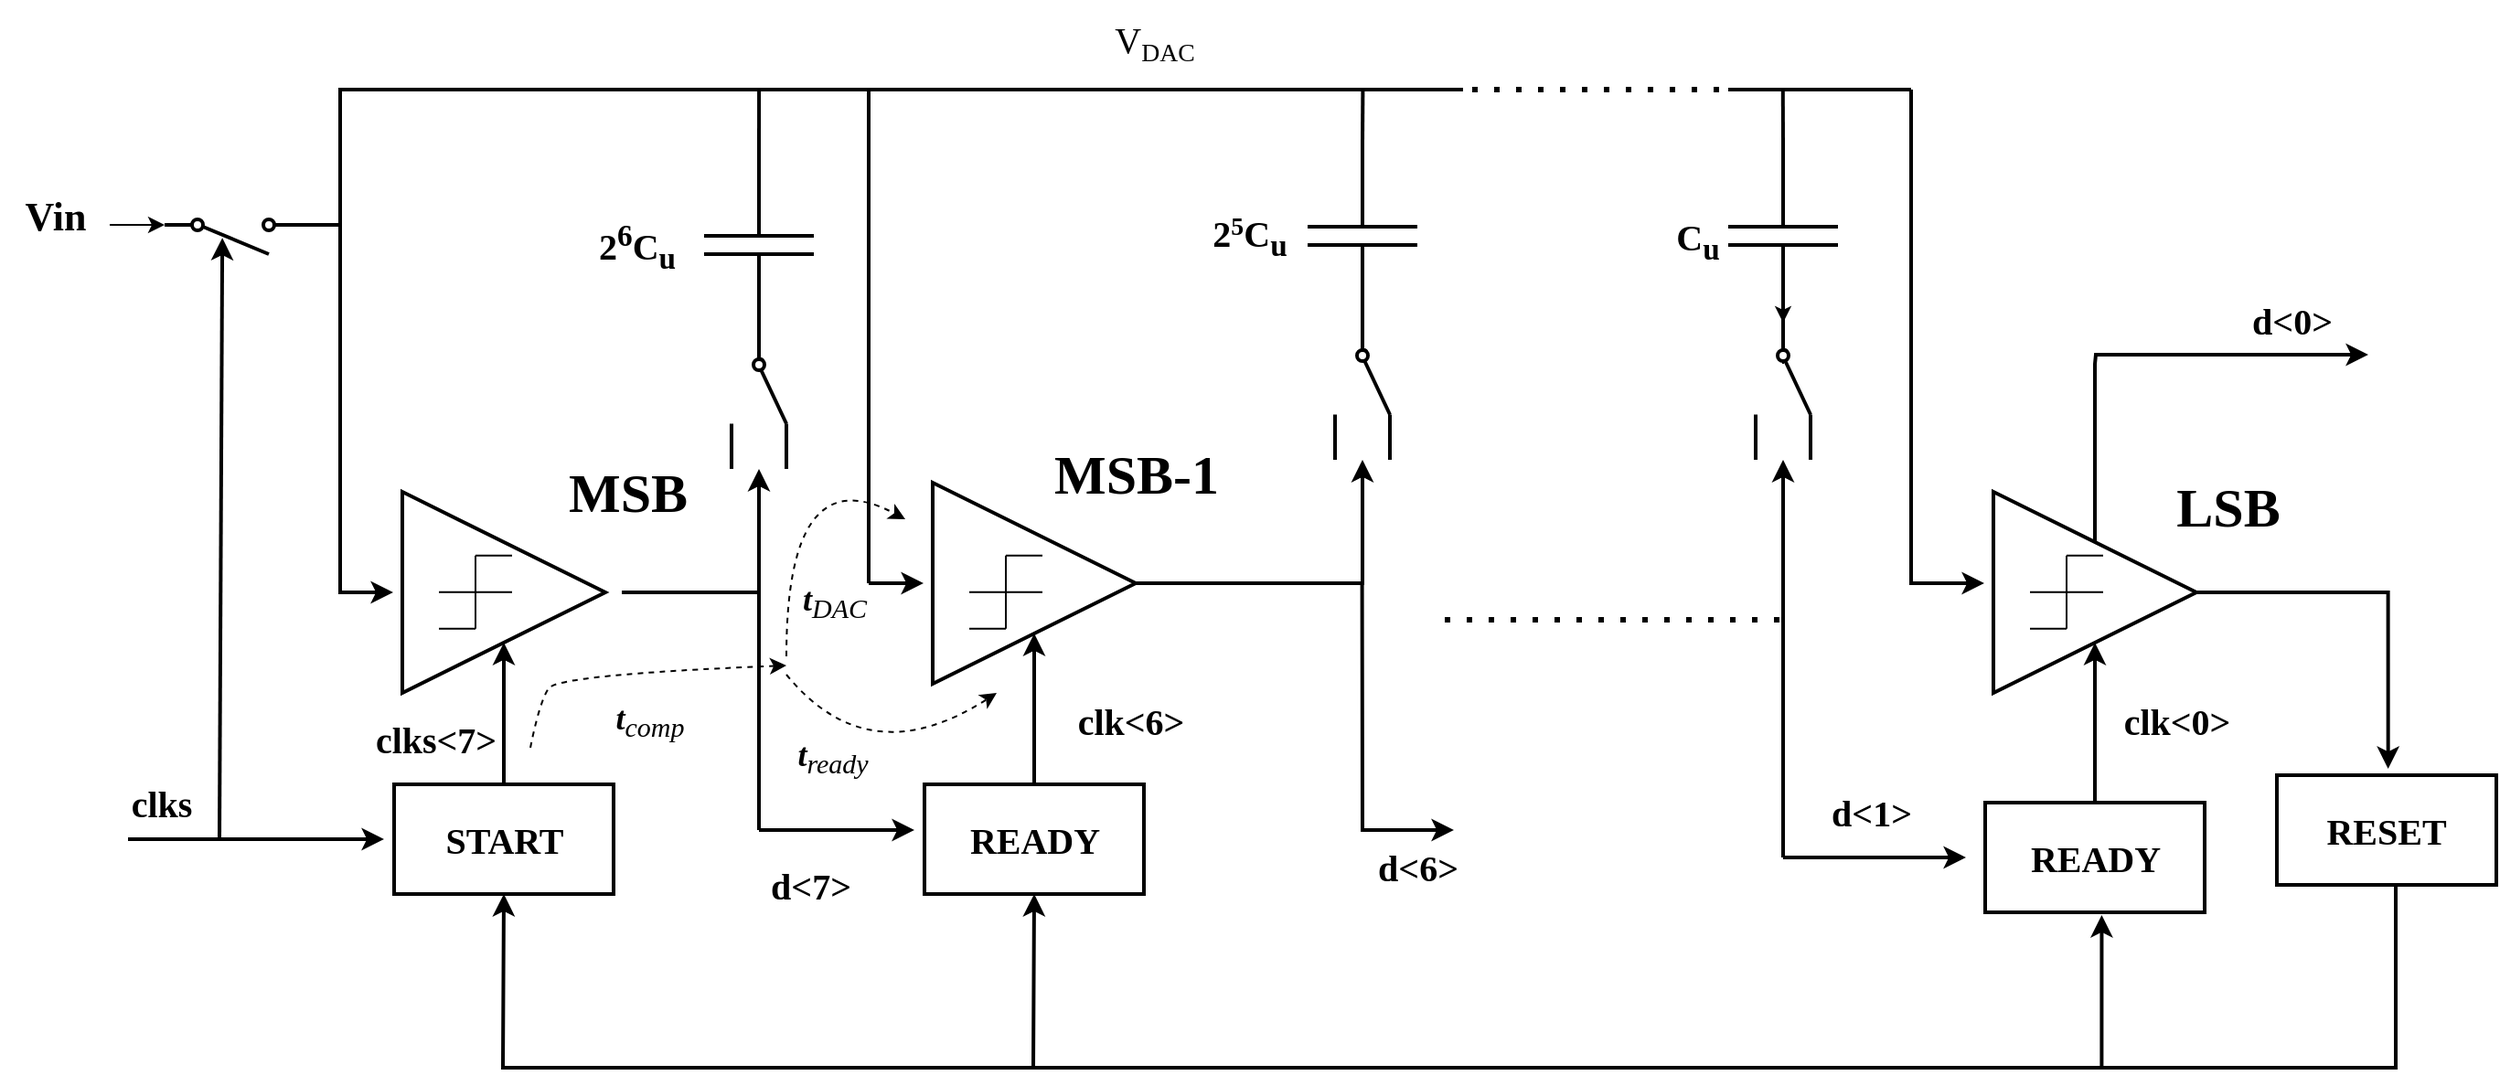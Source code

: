 <mxfile version="24.4.0" type="github">
  <diagram name="第 1 页" id="rRfl9mwUBugoD33uotSe">
    <mxGraphModel dx="1436" dy="715" grid="1" gridSize="5" guides="1" tooltips="1" connect="1" arrows="1" fold="1" page="1" pageScale="1" pageWidth="1654" pageHeight="2336" math="0" shadow="0">
      <root>
        <mxCell id="0" />
        <mxCell id="1" parent="0" />
        <mxCell id="vMDUBXKROZBvSZ6tEabD-2" value="" style="triangle;whiteSpace=wrap;html=1;strokeWidth=2;" parent="1" vertex="1">
          <mxGeometry x="240" y="320" width="111" height="110" as="geometry" />
        </mxCell>
        <mxCell id="vMDUBXKROZBvSZ6tEabD-12" value="" style="endArrow=none;html=1;rounded=0;" parent="1" edge="1">
          <mxGeometry width="50" height="50" relative="1" as="geometry">
            <mxPoint x="260" y="394.86" as="sourcePoint" />
            <mxPoint x="280" y="394.86" as="targetPoint" />
          </mxGeometry>
        </mxCell>
        <mxCell id="vMDUBXKROZBvSZ6tEabD-13" value="" style="endArrow=none;html=1;rounded=0;" parent="1" edge="1">
          <mxGeometry width="50" height="50" relative="1" as="geometry">
            <mxPoint x="280" y="394.86" as="sourcePoint" />
            <mxPoint x="280" y="354.86" as="targetPoint" />
          </mxGeometry>
        </mxCell>
        <mxCell id="vMDUBXKROZBvSZ6tEabD-15" value="" style="endArrow=none;html=1;rounded=0;" parent="1" edge="1">
          <mxGeometry width="50" height="50" relative="1" as="geometry">
            <mxPoint x="280" y="354.86" as="sourcePoint" />
            <mxPoint x="300" y="354.86" as="targetPoint" />
          </mxGeometry>
        </mxCell>
        <mxCell id="vMDUBXKROZBvSZ6tEabD-16" value="" style="endArrow=none;html=1;rounded=0;" parent="1" edge="1">
          <mxGeometry width="50" height="50" relative="1" as="geometry">
            <mxPoint x="260" y="374.86" as="sourcePoint" />
            <mxPoint x="300" y="374.86" as="targetPoint" />
          </mxGeometry>
        </mxCell>
        <mxCell id="vMDUBXKROZBvSZ6tEabD-67" style="edgeStyle=orthogonalEdgeStyle;rounded=0;orthogonalLoop=1;jettySize=auto;html=1;strokeWidth=2;" parent="1" source="vMDUBXKROZBvSZ6tEabD-17" target="vMDUBXKROZBvSZ6tEabD-58" edge="1">
          <mxGeometry relative="1" as="geometry">
            <mxPoint x="770" y="370" as="targetPoint" />
          </mxGeometry>
        </mxCell>
        <mxCell id="vMDUBXKROZBvSZ6tEabD-17" value="" style="triangle;whiteSpace=wrap;html=1;strokeWidth=2;" parent="1" vertex="1">
          <mxGeometry x="530" y="315" width="111" height="110" as="geometry" />
        </mxCell>
        <mxCell id="vMDUBXKROZBvSZ6tEabD-18" value="" style="endArrow=none;html=1;rounded=0;" parent="1" edge="1">
          <mxGeometry width="50" height="50" relative="1" as="geometry">
            <mxPoint x="550" y="394.86" as="sourcePoint" />
            <mxPoint x="570" y="394.86" as="targetPoint" />
          </mxGeometry>
        </mxCell>
        <mxCell id="vMDUBXKROZBvSZ6tEabD-19" value="" style="endArrow=none;html=1;rounded=0;" parent="1" edge="1">
          <mxGeometry width="50" height="50" relative="1" as="geometry">
            <mxPoint x="570" y="394.86" as="sourcePoint" />
            <mxPoint x="570" y="354.86" as="targetPoint" />
          </mxGeometry>
        </mxCell>
        <mxCell id="vMDUBXKROZBvSZ6tEabD-20" value="" style="endArrow=none;html=1;rounded=0;" parent="1" edge="1">
          <mxGeometry width="50" height="50" relative="1" as="geometry">
            <mxPoint x="570" y="354.86" as="sourcePoint" />
            <mxPoint x="590" y="354.86" as="targetPoint" />
          </mxGeometry>
        </mxCell>
        <mxCell id="vMDUBXKROZBvSZ6tEabD-21" value="" style="endArrow=none;html=1;rounded=0;" parent="1" edge="1">
          <mxGeometry width="50" height="50" relative="1" as="geometry">
            <mxPoint x="550" y="374.86" as="sourcePoint" />
            <mxPoint x="590" y="374.86" as="targetPoint" />
          </mxGeometry>
        </mxCell>
        <mxCell id="vMDUBXKROZBvSZ6tEabD-80" style="edgeStyle=orthogonalEdgeStyle;rounded=0;orthogonalLoop=1;jettySize=auto;html=1;entryX=0.507;entryY=-0.058;entryDx=0;entryDy=0;entryPerimeter=0;strokeWidth=2;" parent="1" source="vMDUBXKROZBvSZ6tEabD-22" target="vMDUBXKROZBvSZ6tEabD-74" edge="1">
          <mxGeometry relative="1" as="geometry">
            <mxPoint x="1430" y="375" as="targetPoint" />
          </mxGeometry>
        </mxCell>
        <mxCell id="JGOIGWKD4FAzwLr80Ks3-11" style="edgeStyle=orthogonalEdgeStyle;rounded=0;orthogonalLoop=1;jettySize=auto;html=1;strokeWidth=2;" edge="1" parent="1" source="vMDUBXKROZBvSZ6tEabD-22">
          <mxGeometry relative="1" as="geometry">
            <mxPoint x="1315" y="245" as="targetPoint" />
            <Array as="points">
              <mxPoint x="1166" y="250" />
              <mxPoint x="1166" y="250" />
            </Array>
          </mxGeometry>
        </mxCell>
        <mxCell id="vMDUBXKROZBvSZ6tEabD-22" value="" style="triangle;whiteSpace=wrap;html=1;strokeWidth=2;" parent="1" vertex="1">
          <mxGeometry x="1110" y="320" width="111" height="110" as="geometry" />
        </mxCell>
        <mxCell id="vMDUBXKROZBvSZ6tEabD-23" value="" style="endArrow=none;html=1;rounded=0;" parent="1" edge="1">
          <mxGeometry width="50" height="50" relative="1" as="geometry">
            <mxPoint x="1130" y="394.86" as="sourcePoint" />
            <mxPoint x="1150" y="394.86" as="targetPoint" />
          </mxGeometry>
        </mxCell>
        <mxCell id="vMDUBXKROZBvSZ6tEabD-24" value="" style="endArrow=none;html=1;rounded=0;" parent="1" edge="1">
          <mxGeometry width="50" height="50" relative="1" as="geometry">
            <mxPoint x="1150" y="394.86" as="sourcePoint" />
            <mxPoint x="1150" y="354.86" as="targetPoint" />
          </mxGeometry>
        </mxCell>
        <mxCell id="vMDUBXKROZBvSZ6tEabD-25" value="" style="endArrow=none;html=1;rounded=0;" parent="1" edge="1">
          <mxGeometry width="50" height="50" relative="1" as="geometry">
            <mxPoint x="1150" y="354.86" as="sourcePoint" />
            <mxPoint x="1170" y="354.86" as="targetPoint" />
          </mxGeometry>
        </mxCell>
        <mxCell id="vMDUBXKROZBvSZ6tEabD-26" value="" style="endArrow=none;html=1;rounded=0;" parent="1" edge="1">
          <mxGeometry width="50" height="50" relative="1" as="geometry">
            <mxPoint x="1130" y="374.86" as="sourcePoint" />
            <mxPoint x="1170" y="374.86" as="targetPoint" />
          </mxGeometry>
        </mxCell>
        <mxCell id="vMDUBXKROZBvSZ6tEabD-45" style="edgeStyle=orthogonalEdgeStyle;rounded=0;orthogonalLoop=1;jettySize=auto;html=1;strokeWidth=2;exitX=0;exitY=0.8;exitDx=0;exitDy=0;" parent="1" source="vMDUBXKROZBvSZ6tEabD-31" edge="1">
          <mxGeometry relative="1" as="geometry">
            <mxPoint x="235" y="375" as="targetPoint" />
            <mxPoint x="186" y="174" as="sourcePoint" />
            <Array as="points">
              <mxPoint x="206" y="174" />
              <mxPoint x="206" y="375" />
            </Array>
          </mxGeometry>
        </mxCell>
        <mxCell id="vMDUBXKROZBvSZ6tEabD-31" value="" style="html=1;shape=mxgraph.electrical.electro-mechanical.singleSwitch;aspect=fixed;elSwitchState=off;direction=west;flipH=1;strokeWidth=2;" parent="1" vertex="1">
          <mxGeometry x="110" y="170" width="75" height="20" as="geometry" />
        </mxCell>
        <mxCell id="vMDUBXKROZBvSZ6tEabD-37" style="edgeStyle=orthogonalEdgeStyle;rounded=0;orthogonalLoop=1;jettySize=auto;html=1;strokeWidth=2;" parent="1" source="vMDUBXKROZBvSZ6tEabD-32" target="vMDUBXKROZBvSZ6tEabD-2" edge="1">
          <mxGeometry relative="1" as="geometry" />
        </mxCell>
        <mxCell id="vMDUBXKROZBvSZ6tEabD-32" value="START" style="rounded=0;whiteSpace=wrap;html=1;fontFamily=Times New Roman;fontStyle=1;fontSize=20;strokeWidth=2;" parent="1" vertex="1">
          <mxGeometry x="235.5" y="480" width="120" height="60" as="geometry" />
        </mxCell>
        <mxCell id="vMDUBXKROZBvSZ6tEabD-38" style="edgeStyle=orthogonalEdgeStyle;rounded=0;orthogonalLoop=1;jettySize=auto;html=1;strokeWidth=2;" parent="1" source="vMDUBXKROZBvSZ6tEabD-34" target="vMDUBXKROZBvSZ6tEabD-17" edge="1">
          <mxGeometry relative="1" as="geometry" />
        </mxCell>
        <mxCell id="vMDUBXKROZBvSZ6tEabD-34" value="READY" style="rounded=0;whiteSpace=wrap;html=1;fontFamily=Times New Roman;fontStyle=1;fontSize=20;strokeWidth=2;" parent="1" vertex="1">
          <mxGeometry x="525.5" y="480" width="120" height="60" as="geometry" />
        </mxCell>
        <mxCell id="vMDUBXKROZBvSZ6tEabD-36" style="edgeStyle=orthogonalEdgeStyle;rounded=0;orthogonalLoop=1;jettySize=auto;html=1;strokeWidth=2;" parent="1" source="vMDUBXKROZBvSZ6tEabD-35" target="vMDUBXKROZBvSZ6tEabD-22" edge="1">
          <mxGeometry relative="1" as="geometry" />
        </mxCell>
        <mxCell id="vMDUBXKROZBvSZ6tEabD-35" value="READY" style="rounded=0;whiteSpace=wrap;html=1;fontFamily=Times New Roman;fontStyle=1;fontSize=20;strokeWidth=2;" parent="1" vertex="1">
          <mxGeometry x="1105.5" y="490" width="120" height="60" as="geometry" />
        </mxCell>
        <mxCell id="vMDUBXKROZBvSZ6tEabD-39" value="" style="endArrow=classic;html=1;rounded=0;fontSize=14;strokeWidth=2;" parent="1" edge="1">
          <mxGeometry width="50" height="50" relative="1" as="geometry">
            <mxPoint x="90" y="510" as="sourcePoint" />
            <mxPoint x="230" y="510" as="targetPoint" />
          </mxGeometry>
        </mxCell>
        <mxCell id="vMDUBXKROZBvSZ6tEabD-41" value="" style="endArrow=classic;html=1;rounded=0;entryX=0.421;entryY=0.446;entryDx=0;entryDy=0;entryPerimeter=0;endFill=1;strokeWidth=2;" parent="1" target="vMDUBXKROZBvSZ6tEabD-31" edge="1">
          <mxGeometry width="50" height="50" relative="1" as="geometry">
            <mxPoint x="140" y="510" as="sourcePoint" />
            <mxPoint x="190" y="460" as="targetPoint" />
          </mxGeometry>
        </mxCell>
        <mxCell id="vMDUBXKROZBvSZ6tEabD-43" style="edgeStyle=orthogonalEdgeStyle;rounded=0;orthogonalLoop=1;jettySize=auto;html=1;entryX=1;entryY=0.8;entryDx=0;entryDy=0;" parent="1" source="vMDUBXKROZBvSZ6tEabD-42" target="vMDUBXKROZBvSZ6tEabD-31" edge="1">
          <mxGeometry relative="1" as="geometry">
            <mxPoint x="90" y="174" as="sourcePoint" />
            <Array as="points">
              <mxPoint x="90" y="174" />
              <mxPoint x="90" y="174" />
            </Array>
          </mxGeometry>
        </mxCell>
        <mxCell id="vMDUBXKROZBvSZ6tEabD-42" value="Vin" style="text;html=1;align=center;verticalAlign=middle;resizable=0;points=[];autosize=1;strokeColor=none;fillColor=none;fontFamily=Times New Roman;fontSize=22;fontStyle=1" parent="1" vertex="1">
          <mxGeometry x="20" y="150" width="60" height="40" as="geometry" />
        </mxCell>
        <mxCell id="vMDUBXKROZBvSZ6tEabD-46" value="" style="endArrow=none;html=1;rounded=0;strokeWidth=2;" parent="1" edge="1">
          <mxGeometry width="50" height="50" relative="1" as="geometry">
            <mxPoint x="206" y="175" as="sourcePoint" />
            <mxPoint x="206" y="100" as="targetPoint" />
          </mxGeometry>
        </mxCell>
        <mxCell id="vMDUBXKROZBvSZ6tEabD-47" value="" style="endArrow=none;html=1;rounded=0;strokeWidth=2;" parent="1" edge="1">
          <mxGeometry width="50" height="50" relative="1" as="geometry">
            <mxPoint x="205" y="100" as="sourcePoint" />
            <mxPoint x="435" y="100" as="targetPoint" />
          </mxGeometry>
        </mxCell>
        <mxCell id="vMDUBXKROZBvSZ6tEabD-50" style="edgeStyle=orthogonalEdgeStyle;rounded=0;orthogonalLoop=1;jettySize=auto;html=1;exitX=0;exitY=0.5;exitDx=0;exitDy=0;exitPerimeter=0;endArrow=none;endFill=0;strokeWidth=2;" parent="1" source="vMDUBXKROZBvSZ6tEabD-48" edge="1">
          <mxGeometry relative="1" as="geometry">
            <mxPoint x="435.039" y="100" as="targetPoint" />
          </mxGeometry>
        </mxCell>
        <mxCell id="vMDUBXKROZBvSZ6tEabD-48" value="c" style="pointerEvents=1;verticalLabelPosition=bottom;shadow=0;dashed=0;align=center;html=1;verticalAlign=top;shape=mxgraph.electrical.capacitors.capacitor_1;direction=south;strokeWidth=2;" parent="1" vertex="1">
          <mxGeometry x="405" y="135" width="60" height="100" as="geometry" />
        </mxCell>
        <mxCell id="vMDUBXKROZBvSZ6tEabD-53" value="" style="pointerEvents=1;verticalLabelPosition=bottom;shadow=0;dashed=0;align=center;html=1;verticalAlign=top;shape=mxgraph.electrical.electro-mechanical.twoWayContact2;elSwitchState=1;direction=south;strokeWidth=2;" parent="1" vertex="1">
          <mxGeometry x="420" y="232.5" width="30" height="75" as="geometry" />
        </mxCell>
        <mxCell id="vMDUBXKROZBvSZ6tEabD-55" value="" style="endArrow=none;html=1;rounded=0;strokeWidth=2;" parent="1" edge="1">
          <mxGeometry width="50" height="50" relative="1" as="geometry">
            <mxPoint x="360" y="375" as="sourcePoint" />
            <mxPoint x="435" y="375" as="targetPoint" />
          </mxGeometry>
        </mxCell>
        <mxCell id="vMDUBXKROZBvSZ6tEabD-56" value="" style="endArrow=classic;html=1;rounded=0;strokeWidth=2;" parent="1" target="vMDUBXKROZBvSZ6tEabD-53" edge="1">
          <mxGeometry width="50" height="50" relative="1" as="geometry">
            <mxPoint x="435" y="375" as="sourcePoint" />
            <mxPoint x="432.5" y="307.5" as="targetPoint" />
          </mxGeometry>
        </mxCell>
        <mxCell id="vMDUBXKROZBvSZ6tEabD-69" style="edgeStyle=orthogonalEdgeStyle;rounded=0;orthogonalLoop=1;jettySize=auto;html=1;exitX=0;exitY=0.5;exitDx=0;exitDy=0;exitPerimeter=0;endArrow=none;endFill=0;strokeWidth=2;" parent="1" source="vMDUBXKROZBvSZ6tEabD-57" edge="1">
          <mxGeometry relative="1" as="geometry">
            <mxPoint x="765.2" y="100" as="targetPoint" />
          </mxGeometry>
        </mxCell>
        <mxCell id="vMDUBXKROZBvSZ6tEabD-57" value="c" style="pointerEvents=1;verticalLabelPosition=bottom;shadow=0;dashed=0;align=center;html=1;verticalAlign=top;shape=mxgraph.electrical.capacitors.capacitor_1;direction=south;strokeWidth=2;" parent="1" vertex="1">
          <mxGeometry x="735" y="130" width="60" height="100" as="geometry" />
        </mxCell>
        <mxCell id="vMDUBXKROZBvSZ6tEabD-58" value="" style="pointerEvents=1;verticalLabelPosition=bottom;shadow=0;dashed=0;align=center;html=1;verticalAlign=top;shape=mxgraph.electrical.electro-mechanical.twoWayContact2;elSwitchState=1;direction=south;strokeWidth=2;" parent="1" vertex="1">
          <mxGeometry x="750" y="227.5" width="30" height="75" as="geometry" />
        </mxCell>
        <mxCell id="vMDUBXKROZBvSZ6tEabD-70" style="edgeStyle=orthogonalEdgeStyle;rounded=0;orthogonalLoop=1;jettySize=auto;html=1;exitX=0;exitY=0.5;exitDx=0;exitDy=0;exitPerimeter=0;endArrow=none;endFill=0;strokeWidth=2;" parent="1" source="vMDUBXKROZBvSZ6tEabD-59" edge="1">
          <mxGeometry relative="1" as="geometry">
            <mxPoint x="994.889" y="100" as="targetPoint" />
          </mxGeometry>
        </mxCell>
        <mxCell id="vMDUBXKROZBvSZ6tEabD-76" style="edgeStyle=orthogonalEdgeStyle;rounded=0;orthogonalLoop=1;jettySize=auto;html=1;" parent="1" source="vMDUBXKROZBvSZ6tEabD-59" target="vMDUBXKROZBvSZ6tEabD-60" edge="1">
          <mxGeometry relative="1" as="geometry" />
        </mxCell>
        <mxCell id="vMDUBXKROZBvSZ6tEabD-59" value="c" style="pointerEvents=1;verticalLabelPosition=bottom;shadow=0;dashed=0;align=center;html=1;verticalAlign=top;shape=mxgraph.electrical.capacitors.capacitor_1;direction=south;strokeWidth=2;" parent="1" vertex="1">
          <mxGeometry x="965" y="130" width="60" height="100" as="geometry" />
        </mxCell>
        <mxCell id="vMDUBXKROZBvSZ6tEabD-60" value="" style="pointerEvents=1;verticalLabelPosition=bottom;shadow=0;dashed=0;align=center;html=1;verticalAlign=top;shape=mxgraph.electrical.electro-mechanical.twoWayContact2;elSwitchState=1;direction=south;strokeWidth=2;" parent="1" vertex="1">
          <mxGeometry x="980" y="227.5" width="30" height="75" as="geometry" />
        </mxCell>
        <mxCell id="vMDUBXKROZBvSZ6tEabD-61" value="" style="endArrow=none;html=1;rounded=0;strokeWidth=2;" parent="1" edge="1">
          <mxGeometry width="50" height="50" relative="1" as="geometry">
            <mxPoint x="435" y="505" as="sourcePoint" />
            <mxPoint x="435" y="375" as="targetPoint" />
          </mxGeometry>
        </mxCell>
        <mxCell id="vMDUBXKROZBvSZ6tEabD-62" value="" style="endArrow=classic;html=1;rounded=0;strokeWidth=2;" parent="1" edge="1">
          <mxGeometry width="50" height="50" relative="1" as="geometry">
            <mxPoint x="435" y="505" as="sourcePoint" />
            <mxPoint x="520" y="505" as="targetPoint" />
          </mxGeometry>
        </mxCell>
        <mxCell id="vMDUBXKROZBvSZ6tEabD-63" value="" style="endArrow=none;html=1;rounded=0;strokeWidth=2;" parent="1" edge="1">
          <mxGeometry width="50" height="50" relative="1" as="geometry">
            <mxPoint x="435" y="100" as="sourcePoint" />
            <mxPoint x="820" y="100" as="targetPoint" />
          </mxGeometry>
        </mxCell>
        <mxCell id="vMDUBXKROZBvSZ6tEabD-65" value="" style="endArrow=none;html=1;rounded=0;strokeWidth=2;" parent="1" edge="1">
          <mxGeometry width="50" height="50" relative="1" as="geometry">
            <mxPoint x="495" y="370" as="sourcePoint" />
            <mxPoint x="495" y="100" as="targetPoint" />
          </mxGeometry>
        </mxCell>
        <mxCell id="vMDUBXKROZBvSZ6tEabD-66" value="" style="endArrow=classic;html=1;rounded=0;strokeWidth=2;" parent="1" edge="1">
          <mxGeometry width="50" height="50" relative="1" as="geometry">
            <mxPoint x="495" y="370" as="sourcePoint" />
            <mxPoint x="525" y="370" as="targetPoint" />
          </mxGeometry>
        </mxCell>
        <mxCell id="vMDUBXKROZBvSZ6tEabD-68" value="" style="endArrow=none;dashed=1;html=1;dashPattern=1 3;strokeWidth=3;rounded=0;" parent="1" edge="1">
          <mxGeometry width="50" height="50" relative="1" as="geometry">
            <mxPoint x="810" y="390" as="sourcePoint" />
            <mxPoint x="995" y="390" as="targetPoint" />
          </mxGeometry>
        </mxCell>
        <mxCell id="vMDUBXKROZBvSZ6tEabD-71" value="" style="endArrow=classic;html=1;rounded=0;strokeWidth=2;" parent="1" edge="1">
          <mxGeometry width="50" height="50" relative="1" as="geometry">
            <mxPoint x="764.8" y="370" as="sourcePoint" />
            <mxPoint x="815" y="505" as="targetPoint" />
            <Array as="points">
              <mxPoint x="765" y="505" />
            </Array>
          </mxGeometry>
        </mxCell>
        <mxCell id="vMDUBXKROZBvSZ6tEabD-72" value="" style="endArrow=classic;html=1;rounded=0;strokeWidth=2;" parent="1" target="vMDUBXKROZBvSZ6tEabD-60" edge="1">
          <mxGeometry width="50" height="50" relative="1" as="geometry">
            <mxPoint x="995" y="520" as="sourcePoint" />
            <mxPoint x="1040" y="455" as="targetPoint" />
          </mxGeometry>
        </mxCell>
        <mxCell id="vMDUBXKROZBvSZ6tEabD-73" value="" style="endArrow=classic;html=1;rounded=0;strokeWidth=2;" parent="1" edge="1">
          <mxGeometry width="50" height="50" relative="1" as="geometry">
            <mxPoint x="995" y="520" as="sourcePoint" />
            <mxPoint x="1095" y="520" as="targetPoint" />
          </mxGeometry>
        </mxCell>
        <mxCell id="vMDUBXKROZBvSZ6tEabD-82" style="edgeStyle=orthogonalEdgeStyle;rounded=0;orthogonalLoop=1;jettySize=auto;html=1;entryX=0.531;entryY=1.025;entryDx=0;entryDy=0;entryPerimeter=0;strokeWidth=2;" parent="1" source="vMDUBXKROZBvSZ6tEabD-74" target="vMDUBXKROZBvSZ6tEabD-35" edge="1">
          <mxGeometry relative="1" as="geometry">
            <mxPoint x="1400" y="620" as="targetPoint" />
            <Array as="points">
              <mxPoint x="1330" y="635" />
              <mxPoint x="1169" y="635" />
            </Array>
          </mxGeometry>
        </mxCell>
        <mxCell id="vMDUBXKROZBvSZ6tEabD-74" value="RESET" style="rounded=0;whiteSpace=wrap;html=1;fontFamily=Times New Roman;fontStyle=1;fontSize=20;strokeWidth=2;" parent="1" vertex="1">
          <mxGeometry x="1265" y="475" width="120" height="60" as="geometry" />
        </mxCell>
        <mxCell id="vMDUBXKROZBvSZ6tEabD-77" value="" style="endArrow=none;dashed=1;html=1;dashPattern=1 3;strokeWidth=3;rounded=0;" parent="1" edge="1">
          <mxGeometry width="50" height="50" relative="1" as="geometry">
            <mxPoint x="825" y="100" as="sourcePoint" />
            <mxPoint x="960" y="100" as="targetPoint" />
          </mxGeometry>
        </mxCell>
        <mxCell id="vMDUBXKROZBvSZ6tEabD-78" value="" style="endArrow=none;html=1;rounded=0;strokeWidth=2;" parent="1" edge="1">
          <mxGeometry width="50" height="50" relative="1" as="geometry">
            <mxPoint x="1065" y="100" as="sourcePoint" />
            <mxPoint x="965" y="100" as="targetPoint" />
          </mxGeometry>
        </mxCell>
        <mxCell id="vMDUBXKROZBvSZ6tEabD-79" value="" style="endArrow=classic;html=1;rounded=0;strokeWidth=2;" parent="1" edge="1">
          <mxGeometry width="50" height="50" relative="1" as="geometry">
            <mxPoint x="1065" y="100" as="sourcePoint" />
            <mxPoint x="1105" y="370" as="targetPoint" />
            <Array as="points">
              <mxPoint x="1065" y="370" />
            </Array>
          </mxGeometry>
        </mxCell>
        <mxCell id="vMDUBXKROZBvSZ6tEabD-83" value="" style="endArrow=classic;html=1;rounded=0;entryX=0.5;entryY=1;entryDx=0;entryDy=0;strokeWidth=2;" parent="1" target="vMDUBXKROZBvSZ6tEabD-34" edge="1">
          <mxGeometry width="50" height="50" relative="1" as="geometry">
            <mxPoint x="1170" y="635" as="sourcePoint" />
            <mxPoint x="575" y="635" as="targetPoint" />
            <Array as="points">
              <mxPoint x="585" y="635" />
            </Array>
          </mxGeometry>
        </mxCell>
        <mxCell id="vMDUBXKROZBvSZ6tEabD-84" value="" style="endArrow=classic;html=1;rounded=0;entryX=0.5;entryY=1;entryDx=0;entryDy=0;strokeWidth=2;" parent="1" target="vMDUBXKROZBvSZ6tEabD-32" edge="1">
          <mxGeometry width="50" height="50" relative="1" as="geometry">
            <mxPoint x="585" y="635" as="sourcePoint" />
            <mxPoint x="285" y="635" as="targetPoint" />
            <Array as="points">
              <mxPoint x="295" y="635" />
            </Array>
          </mxGeometry>
        </mxCell>
        <mxCell id="vMDUBXKROZBvSZ6tEabD-85" value="" style="curved=1;endArrow=classic;html=1;rounded=0;dashed=1;" parent="1" edge="1">
          <mxGeometry width="50" height="50" relative="1" as="geometry">
            <mxPoint x="310" y="460" as="sourcePoint" />
            <mxPoint x="450" y="415" as="targetPoint" />
            <Array as="points">
              <mxPoint x="315" y="435" />
              <mxPoint x="325" y="420" />
            </Array>
          </mxGeometry>
        </mxCell>
        <mxCell id="vMDUBXKROZBvSZ6tEabD-86" value="" style="curved=1;endArrow=classic;html=1;rounded=0;dashed=1;" parent="1" edge="1">
          <mxGeometry width="50" height="50" relative="1" as="geometry">
            <mxPoint x="450" y="410" as="sourcePoint" />
            <mxPoint x="515" y="335" as="targetPoint" />
            <Array as="points">
              <mxPoint x="450" y="300" />
            </Array>
          </mxGeometry>
        </mxCell>
        <mxCell id="vMDUBXKROZBvSZ6tEabD-87" value="" style="curved=1;endArrow=classic;html=1;rounded=0;dashed=1;" parent="1" edge="1">
          <mxGeometry width="50" height="50" relative="1" as="geometry">
            <mxPoint x="450" y="420" as="sourcePoint" />
            <mxPoint x="565" y="430" as="targetPoint" />
            <Array as="points">
              <mxPoint x="495" y="475" />
            </Array>
          </mxGeometry>
        </mxCell>
        <mxCell id="vMDUBXKROZBvSZ6tEabD-88" value="V&lt;span style=&quot;font-size: 16.667px;&quot;&gt;&lt;sub&gt;DAC&lt;/sub&gt;&lt;/span&gt;" style="text;html=1;align=center;verticalAlign=middle;resizable=0;points=[];autosize=1;strokeColor=none;fillColor=none;fontFamily=Times New Roman;fontSize=20;" parent="1" vertex="1">
          <mxGeometry x="618" y="51" width="65" height="45" as="geometry" />
        </mxCell>
        <mxCell id="vMDUBXKROZBvSZ6tEabD-89" value="&lt;i style=&quot;&quot;&gt;&lt;b style=&quot;&quot;&gt;&lt;font style=&quot;font-size: 18px;&quot;&gt;t&lt;/font&gt;&lt;/b&gt;&lt;sub style=&quot;font-size: 15px;&quot;&gt;comp&lt;/sub&gt;&lt;/i&gt;" style="text;html=1;align=center;verticalAlign=middle;resizable=0;points=[];autosize=1;strokeColor=none;fillColor=none;fontFamily=Times New Roman;fontSize=15;" parent="1" vertex="1">
          <mxGeometry x="345" y="425" width="60" height="40" as="geometry" />
        </mxCell>
        <mxCell id="vMDUBXKROZBvSZ6tEabD-90" value="&lt;i style=&quot;&quot;&gt;&lt;b style=&quot;&quot;&gt;&lt;font style=&quot;font-size: 18px;&quot;&gt;t&lt;/font&gt;&lt;/b&gt;&lt;sub style=&quot;font-size: 15px;&quot;&gt;DAC&lt;/sub&gt;&lt;/i&gt;" style="text;html=1;align=center;verticalAlign=middle;resizable=0;points=[];autosize=1;strokeColor=none;fillColor=none;fontFamily=Times New Roman;fontSize=15;" parent="1" vertex="1">
          <mxGeometry x="448" y="360" width="55" height="40" as="geometry" />
        </mxCell>
        <mxCell id="vMDUBXKROZBvSZ6tEabD-91" value="&lt;i style=&quot;&quot;&gt;&lt;b style=&quot;&quot;&gt;&lt;font style=&quot;font-size: 18px;&quot;&gt;t&lt;/font&gt;&lt;/b&gt;&lt;sub style=&quot;font-size: 15px;&quot;&gt;ready&lt;/sub&gt;&lt;/i&gt;" style="text;html=1;align=center;verticalAlign=middle;resizable=0;points=[];autosize=1;strokeColor=none;fillColor=none;fontFamily=Times New Roman;fontSize=15;" parent="1" vertex="1">
          <mxGeometry x="445" y="445" width="60" height="40" as="geometry" />
        </mxCell>
        <mxCell id="vMDUBXKROZBvSZ6tEabD-92" value="clks" style="text;html=1;align=center;verticalAlign=middle;resizable=0;points=[];autosize=1;strokeColor=none;fillColor=none;fontFamily=Times New Roman;fontSize=20;fontStyle=1" parent="1" vertex="1">
          <mxGeometry x="80" y="470" width="55" height="40" as="geometry" />
        </mxCell>
        <mxCell id="JGOIGWKD4FAzwLr80Ks3-1" value="d&amp;lt;7&amp;gt;" style="text;html=1;align=center;verticalAlign=middle;resizable=0;points=[];autosize=1;strokeColor=none;fillColor=none;fontFamily=Times New Roman;fontStyle=1;fontSize=20;" vertex="1" parent="1">
          <mxGeometry x="430" y="515" width="65" height="40" as="geometry" />
        </mxCell>
        <mxCell id="JGOIGWKD4FAzwLr80Ks3-3" value="d&amp;lt;6&amp;gt;" style="text;html=1;align=center;verticalAlign=middle;resizable=0;points=[];autosize=1;strokeColor=none;fillColor=none;fontFamily=Times New Roman;fontStyle=1;fontSize=20;" vertex="1" parent="1">
          <mxGeometry x="762" y="505" width="65" height="40" as="geometry" />
        </mxCell>
        <mxCell id="JGOIGWKD4FAzwLr80Ks3-4" value="clk&amp;lt;6&amp;gt;" style="text;html=1;align=center;verticalAlign=middle;resizable=0;points=[];autosize=1;strokeColor=none;fillColor=none;fontFamily=Times New Roman;fontStyle=1;fontSize=20;" vertex="1" parent="1">
          <mxGeometry x="598" y="425" width="80" height="40" as="geometry" />
        </mxCell>
        <mxCell id="JGOIGWKD4FAzwLr80Ks3-5" value="clks&amp;lt;7&amp;gt;" style="text;html=1;align=center;verticalAlign=middle;resizable=0;points=[];autosize=1;strokeColor=none;fillColor=none;fontFamily=Times New Roman;fontStyle=1;fontSize=20;" vertex="1" parent="1">
          <mxGeometry x="215" y="435" width="85" height="40" as="geometry" />
        </mxCell>
        <mxCell id="JGOIGWKD4FAzwLr80Ks3-6" value="&lt;font style=&quot;font-size: 20px;&quot; face=&quot;Times New Roman&quot;&gt;&lt;b&gt;2&lt;sup&gt;6&lt;/sup&gt;C&lt;sub&gt;u&lt;/sub&gt;&lt;/b&gt;&lt;/font&gt;" style="text;html=1;align=center;verticalAlign=middle;resizable=0;points=[];autosize=1;strokeColor=none;fillColor=none;" vertex="1" parent="1">
          <mxGeometry x="335" y="160.5" width="65" height="50" as="geometry" />
        </mxCell>
        <mxCell id="JGOIGWKD4FAzwLr80Ks3-7" value="&lt;font style=&quot;&quot; face=&quot;Times New Roman&quot;&gt;&lt;b style=&quot;&quot;&gt;&lt;span style=&quot;font-size: 20px;&quot;&gt;2&lt;/span&gt;&lt;span style=&quot;font-size: 16.667px;&quot;&gt;&lt;sup&gt;5&lt;/sup&gt;&lt;/span&gt;&lt;span style=&quot;font-size: 20px;&quot;&gt;C&lt;sub&gt;u&lt;/sub&gt;&lt;/span&gt;&lt;/b&gt;&lt;/font&gt;" style="text;html=1;align=center;verticalAlign=middle;resizable=0;points=[];autosize=1;strokeColor=none;fillColor=none;" vertex="1" parent="1">
          <mxGeometry x="673" y="158.5" width="60" height="45" as="geometry" />
        </mxCell>
        <mxCell id="JGOIGWKD4FAzwLr80Ks3-8" value="&lt;font style=&quot;font-size: 20px;&quot; face=&quot;Times New Roman&quot;&gt;&lt;b&gt;C&lt;sub&gt;u&lt;/sub&gt;&lt;/b&gt;&lt;/font&gt;" style="text;html=1;align=center;verticalAlign=middle;resizable=0;points=[];autosize=1;strokeColor=none;fillColor=none;" vertex="1" parent="1">
          <mxGeometry x="925" y="160.5" width="45" height="45" as="geometry" />
        </mxCell>
        <mxCell id="JGOIGWKD4FAzwLr80Ks3-9" value="d&amp;lt;1&amp;gt;" style="text;html=1;align=center;verticalAlign=middle;resizable=0;points=[];autosize=1;strokeColor=none;fillColor=none;fontFamily=Times New Roman;fontStyle=1;fontSize=20;" vertex="1" parent="1">
          <mxGeometry x="1010" y="475" width="65" height="40" as="geometry" />
        </mxCell>
        <mxCell id="JGOIGWKD4FAzwLr80Ks3-10" value="clk&amp;lt;0&amp;gt;" style="text;html=1;align=center;verticalAlign=middle;resizable=0;points=[];autosize=1;strokeColor=none;fillColor=none;fontFamily=Times New Roman;fontStyle=1;fontSize=20;" vertex="1" parent="1">
          <mxGeometry x="1170" y="425" width="80" height="40" as="geometry" />
        </mxCell>
        <mxCell id="JGOIGWKD4FAzwLr80Ks3-12" value="d&amp;lt;0&amp;gt;" style="text;html=1;align=center;verticalAlign=middle;resizable=0;points=[];autosize=1;strokeColor=none;fillColor=none;fontFamily=Times New Roman;fontStyle=1;fontSize=20;" vertex="1" parent="1">
          <mxGeometry x="1240" y="205.5" width="65" height="40" as="geometry" />
        </mxCell>
        <mxCell id="JGOIGWKD4FAzwLr80Ks3-13" value="MSB" style="text;html=1;align=center;verticalAlign=middle;resizable=0;points=[];autosize=1;strokeColor=none;fillColor=none;fontFamily=Times New Roman;fontStyle=1;fontSize=30;" vertex="1" parent="1">
          <mxGeometry x="320" y="295" width="85" height="50" as="geometry" />
        </mxCell>
        <mxCell id="JGOIGWKD4FAzwLr80Ks3-14" value="MSB-1" style="text;html=1;align=center;verticalAlign=middle;resizable=0;points=[];autosize=1;strokeColor=none;fillColor=none;fontFamily=Times New Roman;fontStyle=1;fontSize=30;" vertex="1" parent="1">
          <mxGeometry x="586" y="285" width="110" height="50" as="geometry" />
        </mxCell>
        <mxCell id="JGOIGWKD4FAzwLr80Ks3-15" value="LSB" style="text;html=1;align=center;verticalAlign=middle;resizable=0;points=[];autosize=1;strokeColor=none;fillColor=none;fontFamily=Times New Roman;fontStyle=1;fontSize=30;" vertex="1" parent="1">
          <mxGeometry x="1200" y="302.5" width="75" height="50" as="geometry" />
        </mxCell>
      </root>
    </mxGraphModel>
  </diagram>
</mxfile>
